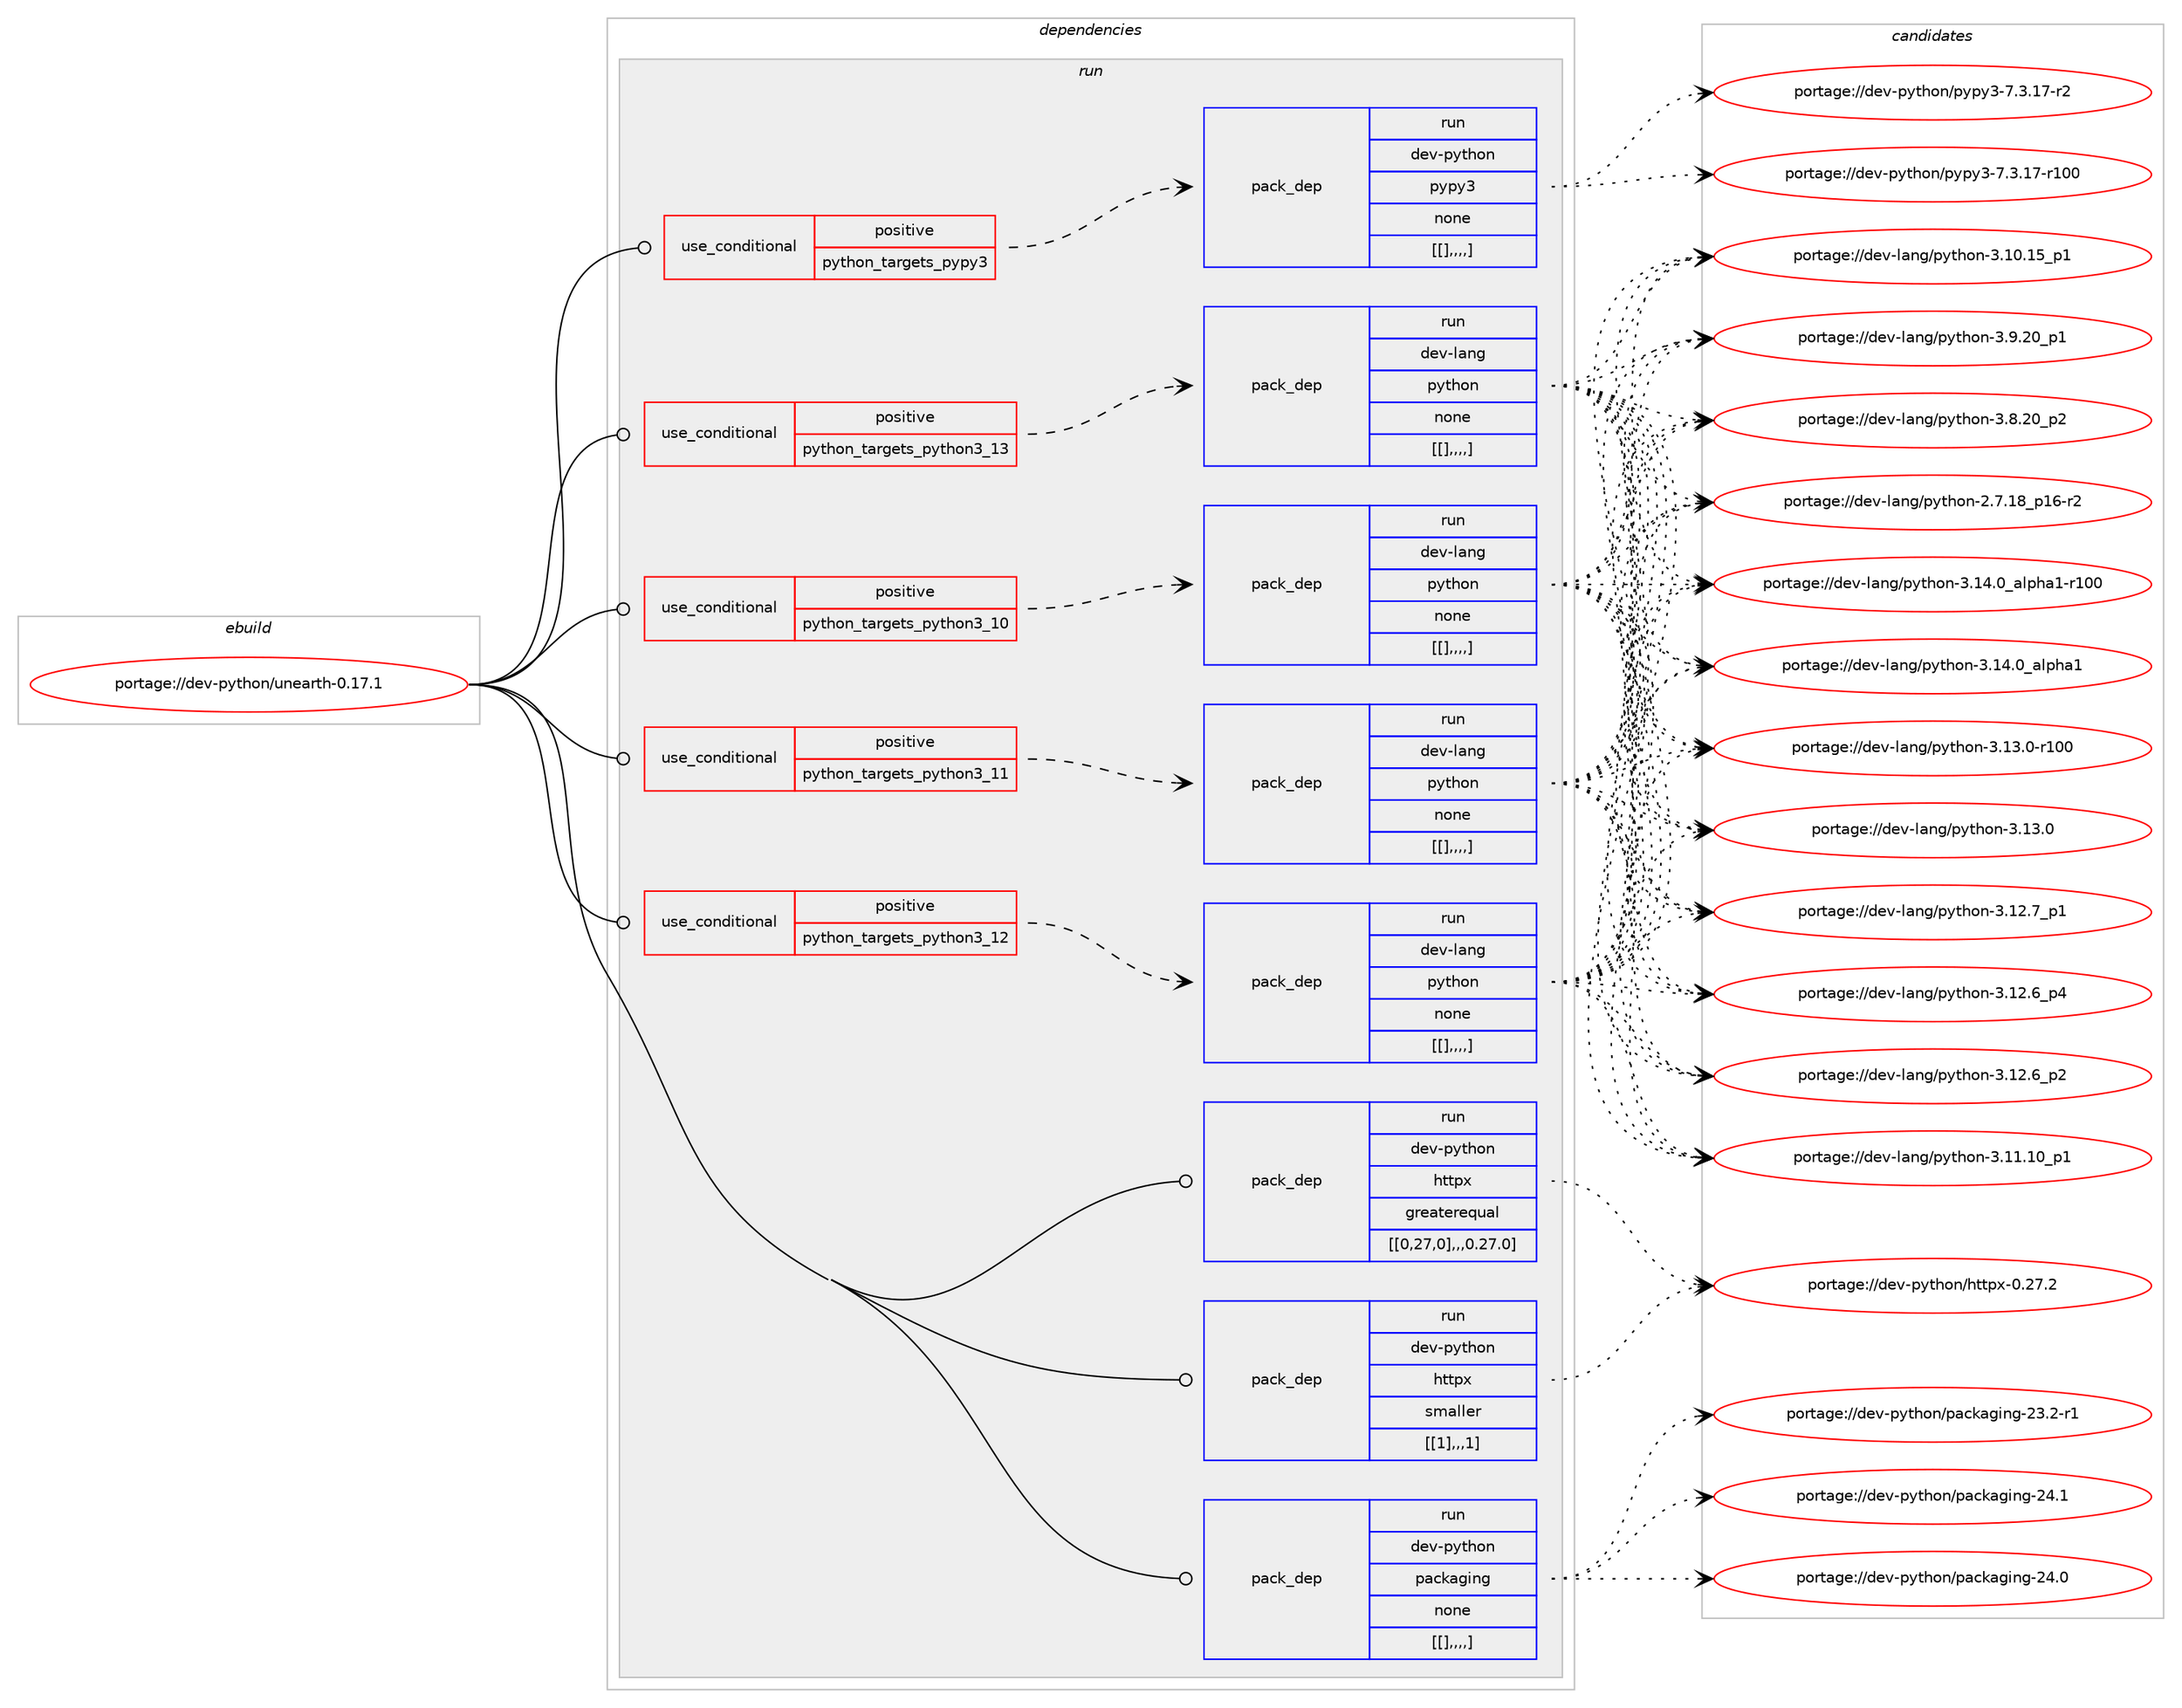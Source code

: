 digraph prolog {

# *************
# Graph options
# *************

newrank=true;
concentrate=true;
compound=true;
graph [rankdir=LR,fontname=Helvetica,fontsize=10,ranksep=1.5];#, ranksep=2.5, nodesep=0.2];
edge  [arrowhead=vee];
node  [fontname=Helvetica,fontsize=10];

# **********
# The ebuild
# **********

subgraph cluster_leftcol {
color=gray;
label=<<i>ebuild</i>>;
id [label="portage://dev-python/unearth-0.17.1", color=red, width=4, href="../dev-python/unearth-0.17.1.svg"];
}

# ****************
# The dependencies
# ****************

subgraph cluster_midcol {
color=gray;
label=<<i>dependencies</i>>;
subgraph cluster_compile {
fillcolor="#eeeeee";
style=filled;
label=<<i>compile</i>>;
}
subgraph cluster_compileandrun {
fillcolor="#eeeeee";
style=filled;
label=<<i>compile and run</i>>;
}
subgraph cluster_run {
fillcolor="#eeeeee";
style=filled;
label=<<i>run</i>>;
subgraph cond43827 {
dependency173980 [label=<<TABLE BORDER="0" CELLBORDER="1" CELLSPACING="0" CELLPADDING="4"><TR><TD ROWSPAN="3" CELLPADDING="10">use_conditional</TD></TR><TR><TD>positive</TD></TR><TR><TD>python_targets_pypy3</TD></TR></TABLE>>, shape=none, color=red];
subgraph pack128848 {
dependency174032 [label=<<TABLE BORDER="0" CELLBORDER="1" CELLSPACING="0" CELLPADDING="4" WIDTH="220"><TR><TD ROWSPAN="6" CELLPADDING="30">pack_dep</TD></TR><TR><TD WIDTH="110">run</TD></TR><TR><TD>dev-python</TD></TR><TR><TD>pypy3</TD></TR><TR><TD>none</TD></TR><TR><TD>[[],,,,]</TD></TR></TABLE>>, shape=none, color=blue];
}
dependency173980:e -> dependency174032:w [weight=20,style="dashed",arrowhead="vee"];
}
id:e -> dependency173980:w [weight=20,style="solid",arrowhead="odot"];
subgraph cond43851 {
dependency174090 [label=<<TABLE BORDER="0" CELLBORDER="1" CELLSPACING="0" CELLPADDING="4"><TR><TD ROWSPAN="3" CELLPADDING="10">use_conditional</TD></TR><TR><TD>positive</TD></TR><TR><TD>python_targets_python3_10</TD></TR></TABLE>>, shape=none, color=red];
subgraph pack128906 {
dependency174158 [label=<<TABLE BORDER="0" CELLBORDER="1" CELLSPACING="0" CELLPADDING="4" WIDTH="220"><TR><TD ROWSPAN="6" CELLPADDING="30">pack_dep</TD></TR><TR><TD WIDTH="110">run</TD></TR><TR><TD>dev-lang</TD></TR><TR><TD>python</TD></TR><TR><TD>none</TD></TR><TR><TD>[[],,,,]</TD></TR></TABLE>>, shape=none, color=blue];
}
dependency174090:e -> dependency174158:w [weight=20,style="dashed",arrowhead="vee"];
}
id:e -> dependency174090:w [weight=20,style="solid",arrowhead="odot"];
subgraph cond43902 {
dependency174260 [label=<<TABLE BORDER="0" CELLBORDER="1" CELLSPACING="0" CELLPADDING="4"><TR><TD ROWSPAN="3" CELLPADDING="10">use_conditional</TD></TR><TR><TD>positive</TD></TR><TR><TD>python_targets_python3_11</TD></TR></TABLE>>, shape=none, color=red];
subgraph pack129015 {
dependency174312 [label=<<TABLE BORDER="0" CELLBORDER="1" CELLSPACING="0" CELLPADDING="4" WIDTH="220"><TR><TD ROWSPAN="6" CELLPADDING="30">pack_dep</TD></TR><TR><TD WIDTH="110">run</TD></TR><TR><TD>dev-lang</TD></TR><TR><TD>python</TD></TR><TR><TD>none</TD></TR><TR><TD>[[],,,,]</TD></TR></TABLE>>, shape=none, color=blue];
}
dependency174260:e -> dependency174312:w [weight=20,style="dashed",arrowhead="vee"];
}
id:e -> dependency174260:w [weight=20,style="solid",arrowhead="odot"];
subgraph cond43963 {
dependency174380 [label=<<TABLE BORDER="0" CELLBORDER="1" CELLSPACING="0" CELLPADDING="4"><TR><TD ROWSPAN="3" CELLPADDING="10">use_conditional</TD></TR><TR><TD>positive</TD></TR><TR><TD>python_targets_python3_12</TD></TR></TABLE>>, shape=none, color=red];
subgraph pack129065 {
dependency174401 [label=<<TABLE BORDER="0" CELLBORDER="1" CELLSPACING="0" CELLPADDING="4" WIDTH="220"><TR><TD ROWSPAN="6" CELLPADDING="30">pack_dep</TD></TR><TR><TD WIDTH="110">run</TD></TR><TR><TD>dev-lang</TD></TR><TR><TD>python</TD></TR><TR><TD>none</TD></TR><TR><TD>[[],,,,]</TD></TR></TABLE>>, shape=none, color=blue];
}
dependency174380:e -> dependency174401:w [weight=20,style="dashed",arrowhead="vee"];
}
id:e -> dependency174380:w [weight=20,style="solid",arrowhead="odot"];
subgraph cond43984 {
dependency174421 [label=<<TABLE BORDER="0" CELLBORDER="1" CELLSPACING="0" CELLPADDING="4"><TR><TD ROWSPAN="3" CELLPADDING="10">use_conditional</TD></TR><TR><TD>positive</TD></TR><TR><TD>python_targets_python3_13</TD></TR></TABLE>>, shape=none, color=red];
subgraph pack129122 {
dependency174540 [label=<<TABLE BORDER="0" CELLBORDER="1" CELLSPACING="0" CELLPADDING="4" WIDTH="220"><TR><TD ROWSPAN="6" CELLPADDING="30">pack_dep</TD></TR><TR><TD WIDTH="110">run</TD></TR><TR><TD>dev-lang</TD></TR><TR><TD>python</TD></TR><TR><TD>none</TD></TR><TR><TD>[[],,,,]</TD></TR></TABLE>>, shape=none, color=blue];
}
dependency174421:e -> dependency174540:w [weight=20,style="dashed",arrowhead="vee"];
}
id:e -> dependency174421:w [weight=20,style="solid",arrowhead="odot"];
subgraph pack129165 {
dependency174572 [label=<<TABLE BORDER="0" CELLBORDER="1" CELLSPACING="0" CELLPADDING="4" WIDTH="220"><TR><TD ROWSPAN="6" CELLPADDING="30">pack_dep</TD></TR><TR><TD WIDTH="110">run</TD></TR><TR><TD>dev-python</TD></TR><TR><TD>httpx</TD></TR><TR><TD>greaterequal</TD></TR><TR><TD>[[0,27,0],,,0.27.0]</TD></TR></TABLE>>, shape=none, color=blue];
}
id:e -> dependency174572:w [weight=20,style="solid",arrowhead="odot"];
subgraph pack129181 {
dependency174591 [label=<<TABLE BORDER="0" CELLBORDER="1" CELLSPACING="0" CELLPADDING="4" WIDTH="220"><TR><TD ROWSPAN="6" CELLPADDING="30">pack_dep</TD></TR><TR><TD WIDTH="110">run</TD></TR><TR><TD>dev-python</TD></TR><TR><TD>httpx</TD></TR><TR><TD>smaller</TD></TR><TR><TD>[[1],,,1]</TD></TR></TABLE>>, shape=none, color=blue];
}
id:e -> dependency174591:w [weight=20,style="solid",arrowhead="odot"];
subgraph pack129224 {
dependency174647 [label=<<TABLE BORDER="0" CELLBORDER="1" CELLSPACING="0" CELLPADDING="4" WIDTH="220"><TR><TD ROWSPAN="6" CELLPADDING="30">pack_dep</TD></TR><TR><TD WIDTH="110">run</TD></TR><TR><TD>dev-python</TD></TR><TR><TD>packaging</TD></TR><TR><TD>none</TD></TR><TR><TD>[[],,,,]</TD></TR></TABLE>>, shape=none, color=blue];
}
id:e -> dependency174647:w [weight=20,style="solid",arrowhead="odot"];
}
}

# **************
# The candidates
# **************

subgraph cluster_choices {
rank=same;
color=gray;
label=<<i>candidates</i>>;

subgraph choice129006 {
color=black;
nodesep=1;
choice100101118451121211161041111104711212111212151455546514649554511450 [label="portage://dev-python/pypy3-7.3.17-r2", color=red, width=4,href="../dev-python/pypy3-7.3.17-r2.svg"];
choice1001011184511212111610411111047112121112121514555465146495545114494848 [label="portage://dev-python/pypy3-7.3.17-r100", color=red, width=4,href="../dev-python/pypy3-7.3.17-r100.svg"];
dependency174032:e -> choice100101118451121211161041111104711212111212151455546514649554511450:w [style=dotted,weight="100"];
dependency174032:e -> choice1001011184511212111610411111047112121112121514555465146495545114494848:w [style=dotted,weight="100"];
}
subgraph choice129011 {
color=black;
nodesep=1;
choice100101118451089711010347112121116104111110455146495246489597108112104974945114494848 [label="portage://dev-lang/python-3.14.0_alpha1-r100", color=red, width=4,href="../dev-lang/python-3.14.0_alpha1-r100.svg"];
choice1001011184510897110103471121211161041111104551464952464895971081121049749 [label="portage://dev-lang/python-3.14.0_alpha1", color=red, width=4,href="../dev-lang/python-3.14.0_alpha1.svg"];
choice1001011184510897110103471121211161041111104551464951464845114494848 [label="portage://dev-lang/python-3.13.0-r100", color=red, width=4,href="../dev-lang/python-3.13.0-r100.svg"];
choice10010111845108971101034711212111610411111045514649514648 [label="portage://dev-lang/python-3.13.0", color=red, width=4,href="../dev-lang/python-3.13.0.svg"];
choice100101118451089711010347112121116104111110455146495046559511249 [label="portage://dev-lang/python-3.12.7_p1", color=red, width=4,href="../dev-lang/python-3.12.7_p1.svg"];
choice100101118451089711010347112121116104111110455146495046549511252 [label="portage://dev-lang/python-3.12.6_p4", color=red, width=4,href="../dev-lang/python-3.12.6_p4.svg"];
choice100101118451089711010347112121116104111110455146495046549511250 [label="portage://dev-lang/python-3.12.6_p2", color=red, width=4,href="../dev-lang/python-3.12.6_p2.svg"];
choice10010111845108971101034711212111610411111045514649494649489511249 [label="portage://dev-lang/python-3.11.10_p1", color=red, width=4,href="../dev-lang/python-3.11.10_p1.svg"];
choice10010111845108971101034711212111610411111045514649484649539511249 [label="portage://dev-lang/python-3.10.15_p1", color=red, width=4,href="../dev-lang/python-3.10.15_p1.svg"];
choice100101118451089711010347112121116104111110455146574650489511249 [label="portage://dev-lang/python-3.9.20_p1", color=red, width=4,href="../dev-lang/python-3.9.20_p1.svg"];
choice100101118451089711010347112121116104111110455146564650489511250 [label="portage://dev-lang/python-3.8.20_p2", color=red, width=4,href="../dev-lang/python-3.8.20_p2.svg"];
choice100101118451089711010347112121116104111110455046554649569511249544511450 [label="portage://dev-lang/python-2.7.18_p16-r2", color=red, width=4,href="../dev-lang/python-2.7.18_p16-r2.svg"];
dependency174158:e -> choice100101118451089711010347112121116104111110455146495246489597108112104974945114494848:w [style=dotted,weight="100"];
dependency174158:e -> choice1001011184510897110103471121211161041111104551464952464895971081121049749:w [style=dotted,weight="100"];
dependency174158:e -> choice1001011184510897110103471121211161041111104551464951464845114494848:w [style=dotted,weight="100"];
dependency174158:e -> choice10010111845108971101034711212111610411111045514649514648:w [style=dotted,weight="100"];
dependency174158:e -> choice100101118451089711010347112121116104111110455146495046559511249:w [style=dotted,weight="100"];
dependency174158:e -> choice100101118451089711010347112121116104111110455146495046549511252:w [style=dotted,weight="100"];
dependency174158:e -> choice100101118451089711010347112121116104111110455146495046549511250:w [style=dotted,weight="100"];
dependency174158:e -> choice10010111845108971101034711212111610411111045514649494649489511249:w [style=dotted,weight="100"];
dependency174158:e -> choice10010111845108971101034711212111610411111045514649484649539511249:w [style=dotted,weight="100"];
dependency174158:e -> choice100101118451089711010347112121116104111110455146574650489511249:w [style=dotted,weight="100"];
dependency174158:e -> choice100101118451089711010347112121116104111110455146564650489511250:w [style=dotted,weight="100"];
dependency174158:e -> choice100101118451089711010347112121116104111110455046554649569511249544511450:w [style=dotted,weight="100"];
}
subgraph choice129038 {
color=black;
nodesep=1;
choice100101118451089711010347112121116104111110455146495246489597108112104974945114494848 [label="portage://dev-lang/python-3.14.0_alpha1-r100", color=red, width=4,href="../dev-lang/python-3.14.0_alpha1-r100.svg"];
choice1001011184510897110103471121211161041111104551464952464895971081121049749 [label="portage://dev-lang/python-3.14.0_alpha1", color=red, width=4,href="../dev-lang/python-3.14.0_alpha1.svg"];
choice1001011184510897110103471121211161041111104551464951464845114494848 [label="portage://dev-lang/python-3.13.0-r100", color=red, width=4,href="../dev-lang/python-3.13.0-r100.svg"];
choice10010111845108971101034711212111610411111045514649514648 [label="portage://dev-lang/python-3.13.0", color=red, width=4,href="../dev-lang/python-3.13.0.svg"];
choice100101118451089711010347112121116104111110455146495046559511249 [label="portage://dev-lang/python-3.12.7_p1", color=red, width=4,href="../dev-lang/python-3.12.7_p1.svg"];
choice100101118451089711010347112121116104111110455146495046549511252 [label="portage://dev-lang/python-3.12.6_p4", color=red, width=4,href="../dev-lang/python-3.12.6_p4.svg"];
choice100101118451089711010347112121116104111110455146495046549511250 [label="portage://dev-lang/python-3.12.6_p2", color=red, width=4,href="../dev-lang/python-3.12.6_p2.svg"];
choice10010111845108971101034711212111610411111045514649494649489511249 [label="portage://dev-lang/python-3.11.10_p1", color=red, width=4,href="../dev-lang/python-3.11.10_p1.svg"];
choice10010111845108971101034711212111610411111045514649484649539511249 [label="portage://dev-lang/python-3.10.15_p1", color=red, width=4,href="../dev-lang/python-3.10.15_p1.svg"];
choice100101118451089711010347112121116104111110455146574650489511249 [label="portage://dev-lang/python-3.9.20_p1", color=red, width=4,href="../dev-lang/python-3.9.20_p1.svg"];
choice100101118451089711010347112121116104111110455146564650489511250 [label="portage://dev-lang/python-3.8.20_p2", color=red, width=4,href="../dev-lang/python-3.8.20_p2.svg"];
choice100101118451089711010347112121116104111110455046554649569511249544511450 [label="portage://dev-lang/python-2.7.18_p16-r2", color=red, width=4,href="../dev-lang/python-2.7.18_p16-r2.svg"];
dependency174312:e -> choice100101118451089711010347112121116104111110455146495246489597108112104974945114494848:w [style=dotted,weight="100"];
dependency174312:e -> choice1001011184510897110103471121211161041111104551464952464895971081121049749:w [style=dotted,weight="100"];
dependency174312:e -> choice1001011184510897110103471121211161041111104551464951464845114494848:w [style=dotted,weight="100"];
dependency174312:e -> choice10010111845108971101034711212111610411111045514649514648:w [style=dotted,weight="100"];
dependency174312:e -> choice100101118451089711010347112121116104111110455146495046559511249:w [style=dotted,weight="100"];
dependency174312:e -> choice100101118451089711010347112121116104111110455146495046549511252:w [style=dotted,weight="100"];
dependency174312:e -> choice100101118451089711010347112121116104111110455146495046549511250:w [style=dotted,weight="100"];
dependency174312:e -> choice10010111845108971101034711212111610411111045514649494649489511249:w [style=dotted,weight="100"];
dependency174312:e -> choice10010111845108971101034711212111610411111045514649484649539511249:w [style=dotted,weight="100"];
dependency174312:e -> choice100101118451089711010347112121116104111110455146574650489511249:w [style=dotted,weight="100"];
dependency174312:e -> choice100101118451089711010347112121116104111110455146564650489511250:w [style=dotted,weight="100"];
dependency174312:e -> choice100101118451089711010347112121116104111110455046554649569511249544511450:w [style=dotted,weight="100"];
}
subgraph choice129043 {
color=black;
nodesep=1;
choice100101118451089711010347112121116104111110455146495246489597108112104974945114494848 [label="portage://dev-lang/python-3.14.0_alpha1-r100", color=red, width=4,href="../dev-lang/python-3.14.0_alpha1-r100.svg"];
choice1001011184510897110103471121211161041111104551464952464895971081121049749 [label="portage://dev-lang/python-3.14.0_alpha1", color=red, width=4,href="../dev-lang/python-3.14.0_alpha1.svg"];
choice1001011184510897110103471121211161041111104551464951464845114494848 [label="portage://dev-lang/python-3.13.0-r100", color=red, width=4,href="../dev-lang/python-3.13.0-r100.svg"];
choice10010111845108971101034711212111610411111045514649514648 [label="portage://dev-lang/python-3.13.0", color=red, width=4,href="../dev-lang/python-3.13.0.svg"];
choice100101118451089711010347112121116104111110455146495046559511249 [label="portage://dev-lang/python-3.12.7_p1", color=red, width=4,href="../dev-lang/python-3.12.7_p1.svg"];
choice100101118451089711010347112121116104111110455146495046549511252 [label="portage://dev-lang/python-3.12.6_p4", color=red, width=4,href="../dev-lang/python-3.12.6_p4.svg"];
choice100101118451089711010347112121116104111110455146495046549511250 [label="portage://dev-lang/python-3.12.6_p2", color=red, width=4,href="../dev-lang/python-3.12.6_p2.svg"];
choice10010111845108971101034711212111610411111045514649494649489511249 [label="portage://dev-lang/python-3.11.10_p1", color=red, width=4,href="../dev-lang/python-3.11.10_p1.svg"];
choice10010111845108971101034711212111610411111045514649484649539511249 [label="portage://dev-lang/python-3.10.15_p1", color=red, width=4,href="../dev-lang/python-3.10.15_p1.svg"];
choice100101118451089711010347112121116104111110455146574650489511249 [label="portage://dev-lang/python-3.9.20_p1", color=red, width=4,href="../dev-lang/python-3.9.20_p1.svg"];
choice100101118451089711010347112121116104111110455146564650489511250 [label="portage://dev-lang/python-3.8.20_p2", color=red, width=4,href="../dev-lang/python-3.8.20_p2.svg"];
choice100101118451089711010347112121116104111110455046554649569511249544511450 [label="portage://dev-lang/python-2.7.18_p16-r2", color=red, width=4,href="../dev-lang/python-2.7.18_p16-r2.svg"];
dependency174401:e -> choice100101118451089711010347112121116104111110455146495246489597108112104974945114494848:w [style=dotted,weight="100"];
dependency174401:e -> choice1001011184510897110103471121211161041111104551464952464895971081121049749:w [style=dotted,weight="100"];
dependency174401:e -> choice1001011184510897110103471121211161041111104551464951464845114494848:w [style=dotted,weight="100"];
dependency174401:e -> choice10010111845108971101034711212111610411111045514649514648:w [style=dotted,weight="100"];
dependency174401:e -> choice100101118451089711010347112121116104111110455146495046559511249:w [style=dotted,weight="100"];
dependency174401:e -> choice100101118451089711010347112121116104111110455146495046549511252:w [style=dotted,weight="100"];
dependency174401:e -> choice100101118451089711010347112121116104111110455146495046549511250:w [style=dotted,weight="100"];
dependency174401:e -> choice10010111845108971101034711212111610411111045514649494649489511249:w [style=dotted,weight="100"];
dependency174401:e -> choice10010111845108971101034711212111610411111045514649484649539511249:w [style=dotted,weight="100"];
dependency174401:e -> choice100101118451089711010347112121116104111110455146574650489511249:w [style=dotted,weight="100"];
dependency174401:e -> choice100101118451089711010347112121116104111110455146564650489511250:w [style=dotted,weight="100"];
dependency174401:e -> choice100101118451089711010347112121116104111110455046554649569511249544511450:w [style=dotted,weight="100"];
}
subgraph choice129096 {
color=black;
nodesep=1;
choice100101118451089711010347112121116104111110455146495246489597108112104974945114494848 [label="portage://dev-lang/python-3.14.0_alpha1-r100", color=red, width=4,href="../dev-lang/python-3.14.0_alpha1-r100.svg"];
choice1001011184510897110103471121211161041111104551464952464895971081121049749 [label="portage://dev-lang/python-3.14.0_alpha1", color=red, width=4,href="../dev-lang/python-3.14.0_alpha1.svg"];
choice1001011184510897110103471121211161041111104551464951464845114494848 [label="portage://dev-lang/python-3.13.0-r100", color=red, width=4,href="../dev-lang/python-3.13.0-r100.svg"];
choice10010111845108971101034711212111610411111045514649514648 [label="portage://dev-lang/python-3.13.0", color=red, width=4,href="../dev-lang/python-3.13.0.svg"];
choice100101118451089711010347112121116104111110455146495046559511249 [label="portage://dev-lang/python-3.12.7_p1", color=red, width=4,href="../dev-lang/python-3.12.7_p1.svg"];
choice100101118451089711010347112121116104111110455146495046549511252 [label="portage://dev-lang/python-3.12.6_p4", color=red, width=4,href="../dev-lang/python-3.12.6_p4.svg"];
choice100101118451089711010347112121116104111110455146495046549511250 [label="portage://dev-lang/python-3.12.6_p2", color=red, width=4,href="../dev-lang/python-3.12.6_p2.svg"];
choice10010111845108971101034711212111610411111045514649494649489511249 [label="portage://dev-lang/python-3.11.10_p1", color=red, width=4,href="../dev-lang/python-3.11.10_p1.svg"];
choice10010111845108971101034711212111610411111045514649484649539511249 [label="portage://dev-lang/python-3.10.15_p1", color=red, width=4,href="../dev-lang/python-3.10.15_p1.svg"];
choice100101118451089711010347112121116104111110455146574650489511249 [label="portage://dev-lang/python-3.9.20_p1", color=red, width=4,href="../dev-lang/python-3.9.20_p1.svg"];
choice100101118451089711010347112121116104111110455146564650489511250 [label="portage://dev-lang/python-3.8.20_p2", color=red, width=4,href="../dev-lang/python-3.8.20_p2.svg"];
choice100101118451089711010347112121116104111110455046554649569511249544511450 [label="portage://dev-lang/python-2.7.18_p16-r2", color=red, width=4,href="../dev-lang/python-2.7.18_p16-r2.svg"];
dependency174540:e -> choice100101118451089711010347112121116104111110455146495246489597108112104974945114494848:w [style=dotted,weight="100"];
dependency174540:e -> choice1001011184510897110103471121211161041111104551464952464895971081121049749:w [style=dotted,weight="100"];
dependency174540:e -> choice1001011184510897110103471121211161041111104551464951464845114494848:w [style=dotted,weight="100"];
dependency174540:e -> choice10010111845108971101034711212111610411111045514649514648:w [style=dotted,weight="100"];
dependency174540:e -> choice100101118451089711010347112121116104111110455146495046559511249:w [style=dotted,weight="100"];
dependency174540:e -> choice100101118451089711010347112121116104111110455146495046549511252:w [style=dotted,weight="100"];
dependency174540:e -> choice100101118451089711010347112121116104111110455146495046549511250:w [style=dotted,weight="100"];
dependency174540:e -> choice10010111845108971101034711212111610411111045514649494649489511249:w [style=dotted,weight="100"];
dependency174540:e -> choice10010111845108971101034711212111610411111045514649484649539511249:w [style=dotted,weight="100"];
dependency174540:e -> choice100101118451089711010347112121116104111110455146574650489511249:w [style=dotted,weight="100"];
dependency174540:e -> choice100101118451089711010347112121116104111110455146564650489511250:w [style=dotted,weight="100"];
dependency174540:e -> choice100101118451089711010347112121116104111110455046554649569511249544511450:w [style=dotted,weight="100"];
}
subgraph choice129120 {
color=black;
nodesep=1;
choice100101118451121211161041111104710411611611212045484650554650 [label="portage://dev-python/httpx-0.27.2", color=red, width=4,href="../dev-python/httpx-0.27.2.svg"];
dependency174572:e -> choice100101118451121211161041111104710411611611212045484650554650:w [style=dotted,weight="100"];
}
subgraph choice129146 {
color=black;
nodesep=1;
choice100101118451121211161041111104710411611611212045484650554650 [label="portage://dev-python/httpx-0.27.2", color=red, width=4,href="../dev-python/httpx-0.27.2.svg"];
dependency174591:e -> choice100101118451121211161041111104710411611611212045484650554650:w [style=dotted,weight="100"];
}
subgraph choice129159 {
color=black;
nodesep=1;
choice10010111845112121116104111110471129799107971031051101034550524649 [label="portage://dev-python/packaging-24.1", color=red, width=4,href="../dev-python/packaging-24.1.svg"];
choice10010111845112121116104111110471129799107971031051101034550524648 [label="portage://dev-python/packaging-24.0", color=red, width=4,href="../dev-python/packaging-24.0.svg"];
choice100101118451121211161041111104711297991079710310511010345505146504511449 [label="portage://dev-python/packaging-23.2-r1", color=red, width=4,href="../dev-python/packaging-23.2-r1.svg"];
dependency174647:e -> choice10010111845112121116104111110471129799107971031051101034550524649:w [style=dotted,weight="100"];
dependency174647:e -> choice10010111845112121116104111110471129799107971031051101034550524648:w [style=dotted,weight="100"];
dependency174647:e -> choice100101118451121211161041111104711297991079710310511010345505146504511449:w [style=dotted,weight="100"];
}
}

}
